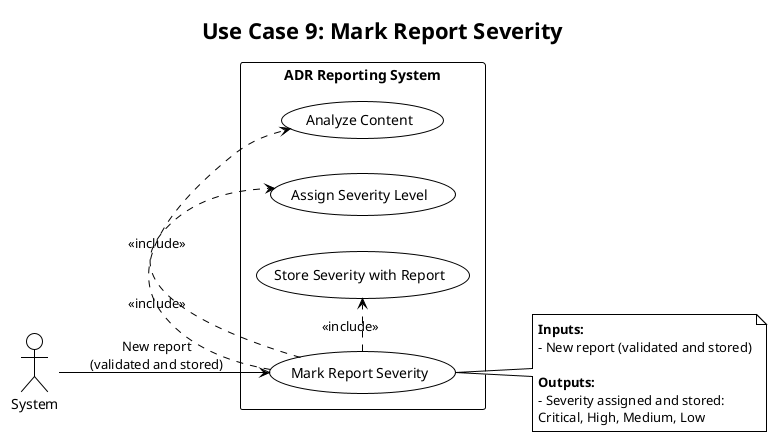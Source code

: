 @startuml usecase9
!theme plain
title Use Case 9: Mark Report Severity

left to right direction

actor "System" as System
rectangle "ADR Reporting System" {
    usecase "Mark Report Severity" as UC9
    usecase "Analyze Content" as UC9_1
    usecase "Assign Severity Level" as UC9_2
    usecase "Store Severity with Report" as UC9_3
}

System --> UC9 : New report\n(validated and stored)

UC9 .> UC9_1 : <<include>>
UC9 .> UC9_2 : <<include>>
UC9 .> UC9_3 : <<include>>

note right of UC9
  **Inputs:**
  - New report (validated and stored)
  
  **Outputs:**
  - Severity assigned and stored:
  Critical, High, Medium, Low
end note

@enduml